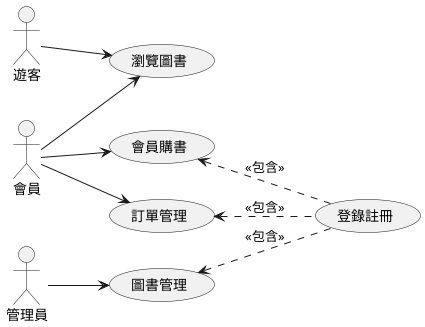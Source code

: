 @startuml
left to right direction
actor 遊客 as Guest
actor 會員 as Member
actor 管理員 as Admin

usecase "瀏覽圖書" as UC_Browse
usecase "會員購書" as UC_Buy
usecase "訂單管理" as UC_Order
usecase "圖書管理" as UC_ManageBooks
usecase "登錄註冊" as UC_Login

Guest --> UC_Browse
Member --> UC_Browse
Member --> UC_Buy
Member --> UC_Order
Admin --> UC_ManageBooks

UC_Buy <.. UC_Login : <<包含>>
UC_Order <.. UC_Login : <<包含>>
UC_ManageBooks <.. UC_Login : <<包含>>
@enduml
